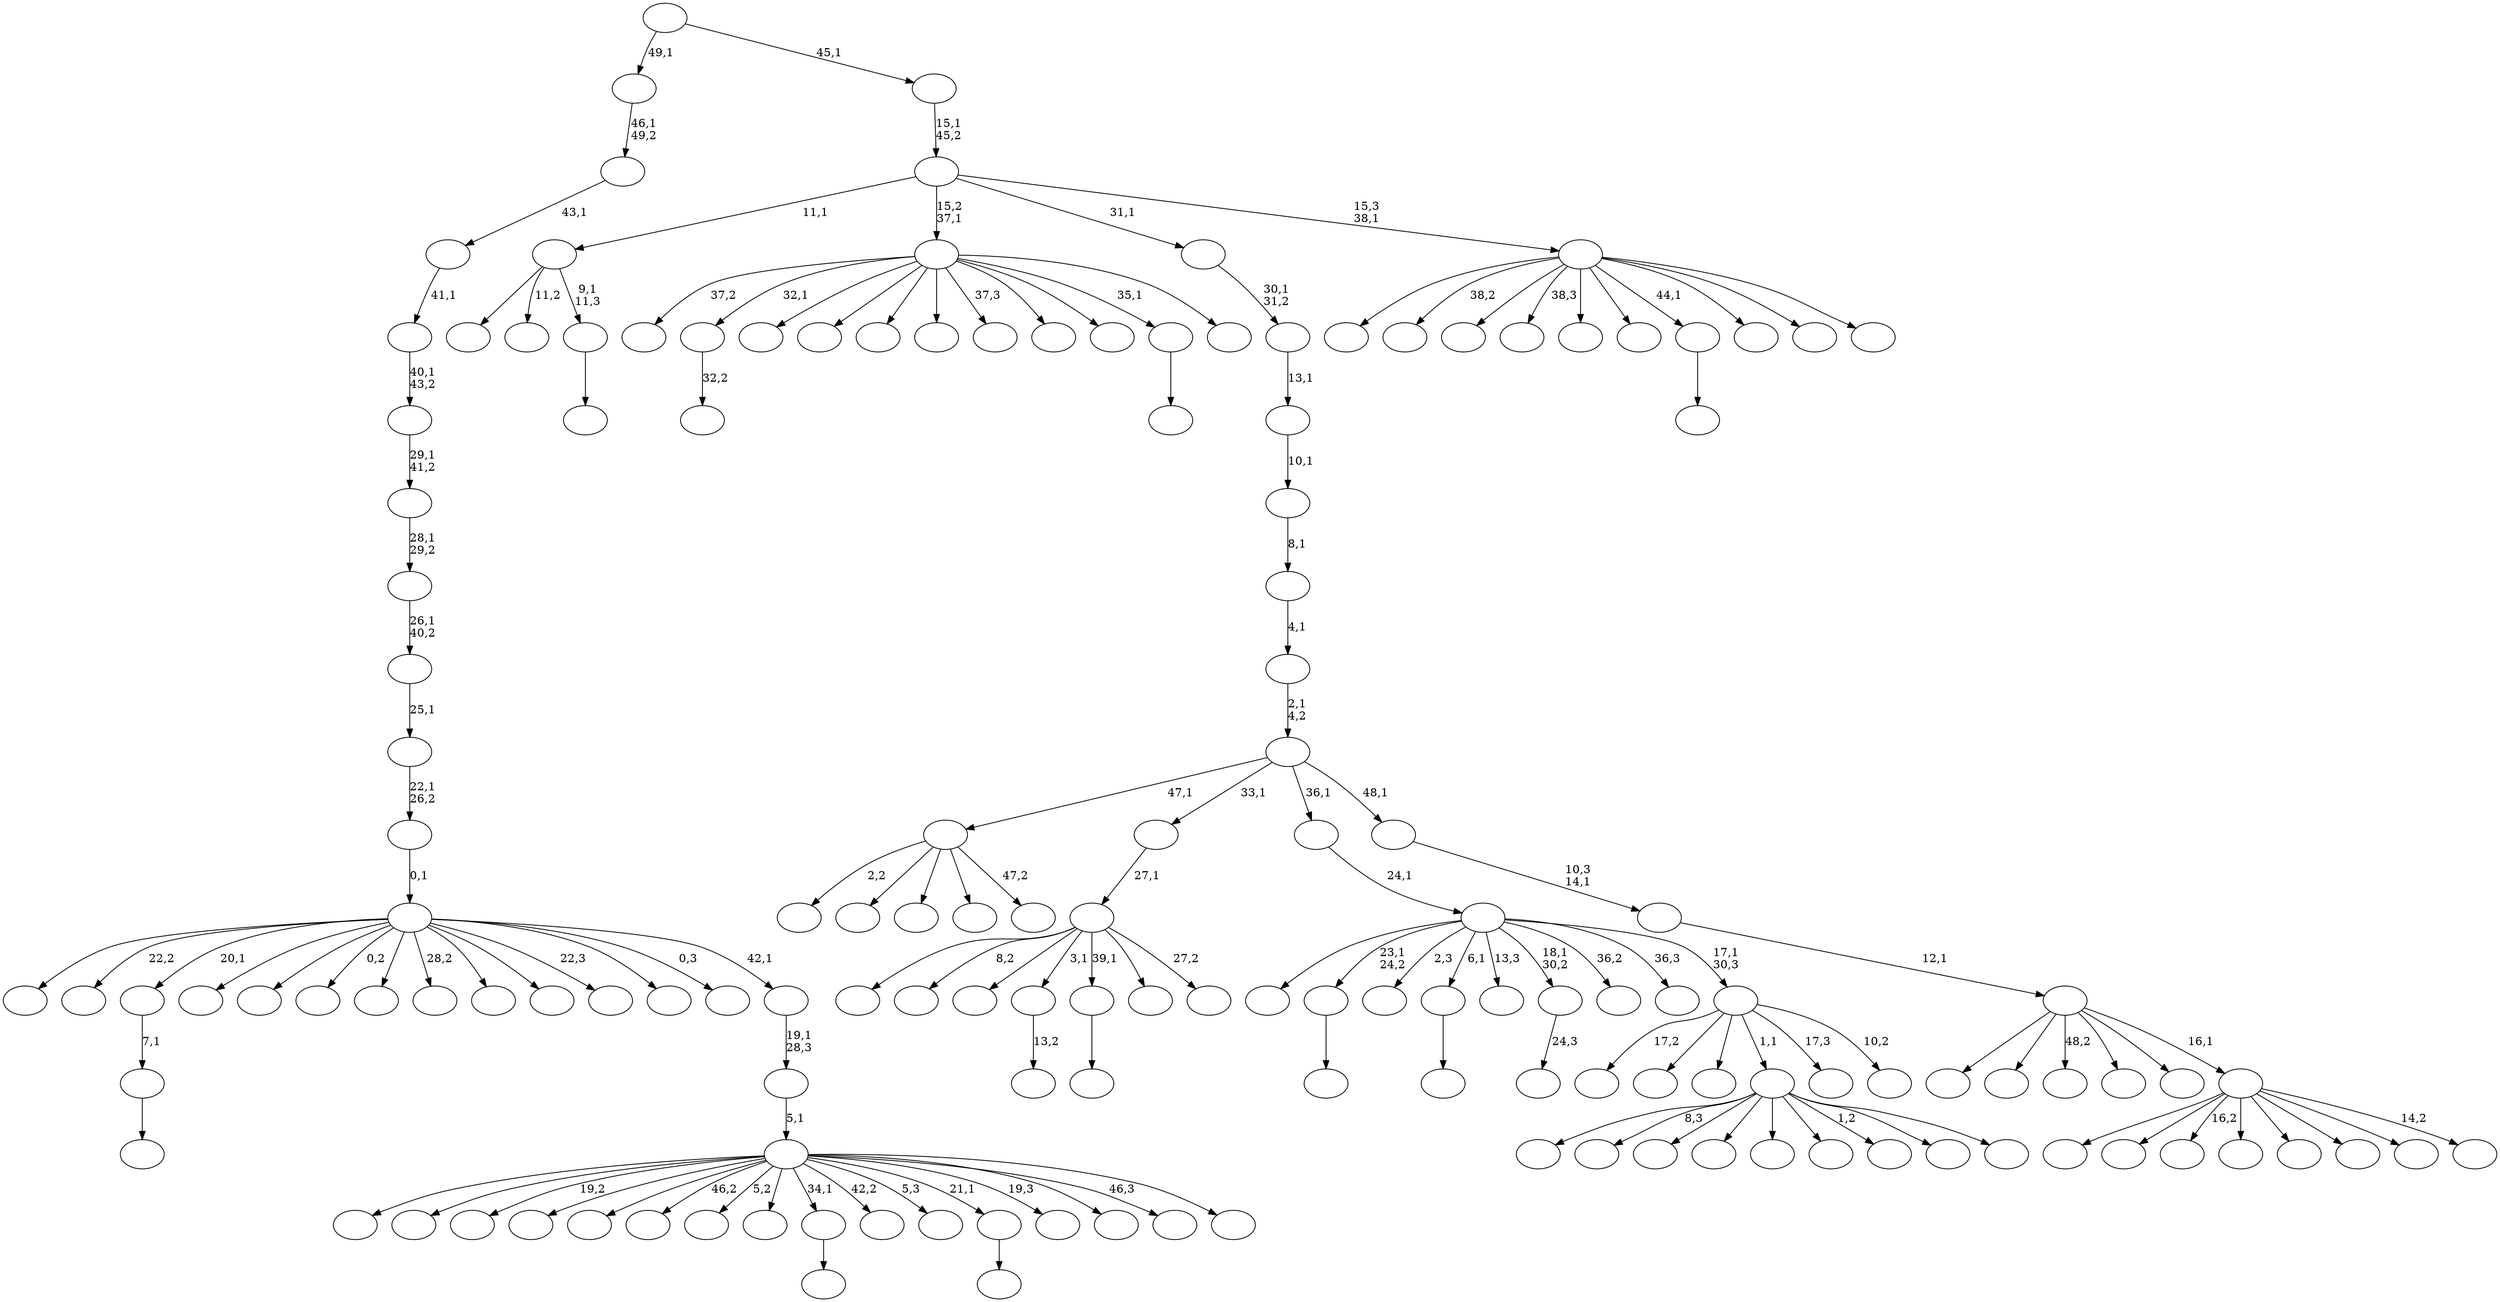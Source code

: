 digraph T {
	150 [label=""]
	149 [label=""]
	148 [label=""]
	147 [label=""]
	146 [label=""]
	145 [label=""]
	144 [label=""]
	143 [label=""]
	142 [label=""]
	141 [label=""]
	140 [label=""]
	139 [label=""]
	138 [label=""]
	137 [label=""]
	136 [label=""]
	135 [label=""]
	134 [label=""]
	133 [label=""]
	132 [label=""]
	131 [label=""]
	130 [label=""]
	129 [label=""]
	128 [label=""]
	127 [label=""]
	126 [label=""]
	125 [label=""]
	124 [label=""]
	123 [label=""]
	122 [label=""]
	121 [label=""]
	120 [label=""]
	119 [label=""]
	118 [label=""]
	117 [label=""]
	116 [label=""]
	115 [label=""]
	114 [label=""]
	113 [label=""]
	112 [label=""]
	111 [label=""]
	110 [label=""]
	109 [label=""]
	108 [label=""]
	107 [label=""]
	106 [label=""]
	105 [label=""]
	104 [label=""]
	103 [label=""]
	102 [label=""]
	101 [label=""]
	100 [label=""]
	99 [label=""]
	98 [label=""]
	97 [label=""]
	96 [label=""]
	95 [label=""]
	94 [label=""]
	93 [label=""]
	92 [label=""]
	91 [label=""]
	90 [label=""]
	89 [label=""]
	88 [label=""]
	87 [label=""]
	86 [label=""]
	85 [label=""]
	84 [label=""]
	83 [label=""]
	82 [label=""]
	81 [label=""]
	80 [label=""]
	79 [label=""]
	78 [label=""]
	77 [label=""]
	76 [label=""]
	75 [label=""]
	74 [label=""]
	73 [label=""]
	72 [label=""]
	71 [label=""]
	70 [label=""]
	69 [label=""]
	68 [label=""]
	67 [label=""]
	66 [label=""]
	65 [label=""]
	64 [label=""]
	63 [label=""]
	62 [label=""]
	61 [label=""]
	60 [label=""]
	59 [label=""]
	58 [label=""]
	57 [label=""]
	56 [label=""]
	55 [label=""]
	54 [label=""]
	53 [label=""]
	52 [label=""]
	51 [label=""]
	50 [label=""]
	49 [label=""]
	48 [label=""]
	47 [label=""]
	46 [label=""]
	45 [label=""]
	44 [label=""]
	43 [label=""]
	42 [label=""]
	41 [label=""]
	40 [label=""]
	39 [label=""]
	38 [label=""]
	37 [label=""]
	36 [label=""]
	35 [label=""]
	34 [label=""]
	33 [label=""]
	32 [label=""]
	31 [label=""]
	30 [label=""]
	29 [label=""]
	28 [label=""]
	27 [label=""]
	26 [label=""]
	25 [label=""]
	24 [label=""]
	23 [label=""]
	22 [label=""]
	21 [label=""]
	20 [label=""]
	19 [label=""]
	18 [label=""]
	17 [label=""]
	16 [label=""]
	15 [label=""]
	14 [label=""]
	13 [label=""]
	12 [label=""]
	11 [label=""]
	10 [label=""]
	9 [label=""]
	8 [label=""]
	7 [label=""]
	6 [label=""]
	5 [label=""]
	4 [label=""]
	3 [label=""]
	2 [label=""]
	1 [label=""]
	0 [label=""]
	141 -> 142 [label="32,2"]
	136 -> 137 [label=""]
	129 -> 130 [label=""]
	121 -> 122 [label=""]
	120 -> 121 [label="7,1"]
	98 -> 99 [label="13,2"]
	93 -> 102 [label="2,2"]
	93 -> 101 [label=""]
	93 -> 97 [label=""]
	93 -> 96 [label=""]
	93 -> 94 [label="47,2"]
	84 -> 85 [label=""]
	82 -> 83 [label="24,3"]
	76 -> 77 [label=""]
	67 -> 68 [label=""]
	64 -> 65 [label=""]
	58 -> 59 [label=""]
	55 -> 147 [label=""]
	55 -> 134 [label="8,2"]
	55 -> 106 [label=""]
	55 -> 98 [label="3,1"]
	55 -> 76 [label="39,1"]
	55 -> 74 [label=""]
	55 -> 56 [label="27,2"]
	54 -> 55 [label="27,1"]
	50 -> 150 [label=""]
	50 -> 139 [label="8,3"]
	50 -> 118 [label=""]
	50 -> 105 [label=""]
	50 -> 103 [label=""]
	50 -> 87 [label=""]
	50 -> 70 [label="1,2"]
	50 -> 53 [label=""]
	50 -> 51 [label=""]
	48 -> 49 [label=""]
	47 -> 123 [label=""]
	47 -> 69 [label="11,2"]
	47 -> 48 [label="9,1\n11,3"]
	38 -> 140 [label="17,2"]
	38 -> 133 [label=""]
	38 -> 126 [label=""]
	38 -> 50 [label="1,1"]
	38 -> 40 [label="17,3"]
	38 -> 39 [label="10,2"]
	37 -> 146 [label=""]
	37 -> 136 [label="23,1\n24,2"]
	37 -> 131 [label="2,3"]
	37 -> 129 [label="6,1"]
	37 -> 115 [label="13,3"]
	37 -> 82 [label="18,1\n30,2"]
	37 -> 78 [label="36,2"]
	37 -> 63 [label="36,3"]
	37 -> 38 [label="17,1\n30,3"]
	36 -> 37 [label="24,1"]
	34 -> 145 [label="37,2"]
	34 -> 141 [label="32,1"]
	34 -> 116 [label=""]
	34 -> 112 [label=""]
	34 -> 107 [label=""]
	34 -> 92 [label=""]
	34 -> 88 [label="37,3"]
	34 -> 81 [label=""]
	34 -> 62 [label=""]
	34 -> 58 [label="35,1"]
	34 -> 35 [label=""]
	30 -> 135 [label=""]
	30 -> 124 [label=""]
	30 -> 113 [label="19,2"]
	30 -> 110 [label=""]
	30 -> 104 [label=""]
	30 -> 95 [label="46,2"]
	30 -> 90 [label="5,2"]
	30 -> 89 [label=""]
	30 -> 84 [label="34,1"]
	30 -> 72 [label="42,2"]
	30 -> 71 [label="5,3"]
	30 -> 67 [label="21,1"]
	30 -> 61 [label="19,3"]
	30 -> 42 [label=""]
	30 -> 41 [label="46,3"]
	30 -> 31 [label=""]
	29 -> 30 [label="5,1"]
	28 -> 29 [label="19,1\n28,3"]
	27 -> 149 [label=""]
	27 -> 125 [label="22,2"]
	27 -> 120 [label="20,1"]
	27 -> 109 [label=""]
	27 -> 100 [label=""]
	27 -> 80 [label="0,2"]
	27 -> 79 [label=""]
	27 -> 73 [label="28,2"]
	27 -> 66 [label=""]
	27 -> 57 [label=""]
	27 -> 52 [label="22,3"]
	27 -> 45 [label=""]
	27 -> 32 [label="0,3"]
	27 -> 28 [label="42,1"]
	26 -> 27 [label="0,1"]
	25 -> 26 [label="22,1\n26,2"]
	24 -> 25 [label="25,1"]
	23 -> 24 [label="26,1\n40,2"]
	22 -> 23 [label="28,1\n29,2"]
	21 -> 22 [label="29,1\n41,2"]
	20 -> 21 [label="40,1\n43,2"]
	19 -> 20 [label="41,1"]
	18 -> 19 [label="43,1"]
	17 -> 18 [label="46,1\n49,2"]
	15 -> 143 [label=""]
	15 -> 132 [label=""]
	15 -> 127 [label="16,2"]
	15 -> 119 [label=""]
	15 -> 86 [label=""]
	15 -> 75 [label=""]
	15 -> 60 [label=""]
	15 -> 16 [label="14,2"]
	14 -> 148 [label=""]
	14 -> 138 [label=""]
	14 -> 91 [label="48,2"]
	14 -> 46 [label=""]
	14 -> 33 [label=""]
	14 -> 15 [label="16,1"]
	13 -> 14 [label="12,1"]
	12 -> 13 [label="10,3\n14,1"]
	11 -> 93 [label="47,1"]
	11 -> 54 [label="33,1"]
	11 -> 36 [label="36,1"]
	11 -> 12 [label="48,1"]
	10 -> 11 [label="2,1\n4,2"]
	9 -> 10 [label="4,1"]
	8 -> 9 [label="8,1"]
	7 -> 8 [label="10,1"]
	6 -> 7 [label="13,1"]
	5 -> 6 [label="30,1\n31,2"]
	3 -> 144 [label=""]
	3 -> 128 [label="38,2"]
	3 -> 117 [label=""]
	3 -> 114 [label="38,3"]
	3 -> 111 [label=""]
	3 -> 108 [label=""]
	3 -> 64 [label="44,1"]
	3 -> 44 [label=""]
	3 -> 43 [label=""]
	3 -> 4 [label=""]
	2 -> 47 [label="11,1"]
	2 -> 34 [label="15,2\n37,1"]
	2 -> 5 [label="31,1"]
	2 -> 3 [label="15,3\n38,1"]
	1 -> 2 [label="15,1\n45,2"]
	0 -> 17 [label="49,1"]
	0 -> 1 [label="45,1"]
}
